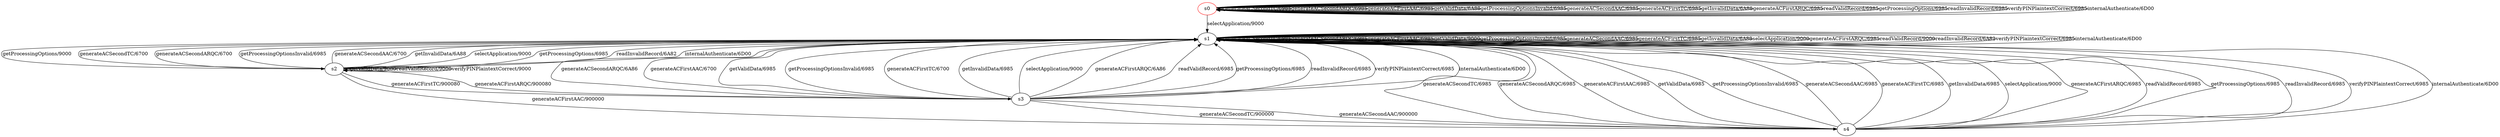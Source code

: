 digraph G {
label=""
s0 [color="red"]
s1
s2
s3
s4
s0 [label="s0"];
s0 -> s0[label="generateACSecondTC/6985"]
s0 -> s0[label="generateACSecondARQC/6985"]
s0 -> s0[label="generateACFirstAAC/6985"]
s0 -> s0[label="getValidData/6A88"]
s0 -> s0[label="getProcessingOptionsInvalid/6985"]
s0 -> s0[label="generateACSecondAAC/6985"]
s0 -> s0[label="generateACFirstTC/6985"]
s0 -> s0[label="getInvalidData/6A88"]
s0 -> s1[label="selectApplication/9000"]
s0 -> s0[label="generateACFirstARQC/6985"]
s0 -> s0[label="readValidRecord/6985"]
s0 -> s0[label="getProcessingOptions/6985"]
s0 -> s0[label="readInvalidRecord/6985"]
s0 -> s0[label="verifyPINPlaintextCorrect/6985"]
s0 -> s0[label="internalAuthenticate/6D00"]
s1 [label="s1"];
s1 -> s1[label="generateACSecondTC/6985"]
s1 -> s1[label="generateACSecondARQC/6985"]
s1 -> s1[label="generateACFirstAAC/6985"]
s1 -> s1[label="getValidData/9000"]
s1 -> s1[label="getProcessingOptionsInvalid/6985"]
s1 -> s1[label="generateACSecondAAC/6985"]
s1 -> s1[label="generateACFirstTC/6985"]
s1 -> s1[label="getInvalidData/6A88"]
s1 -> s1[label="selectApplication/9000"]
s1 -> s1[label="generateACFirstARQC/6985"]
s1 -> s1[label="readValidRecord/9000"]
s1 -> s2[label="getProcessingOptions/9000"]
s1 -> s1[label="readInvalidRecord/6A82"]
s1 -> s1[label="verifyPINPlaintextCorrect/6985"]
s1 -> s1[label="internalAuthenticate/6D00"]
s2 [label="s2"];
s2 -> s1[label="generateACSecondTC/6700"]
s2 -> s1[label="generateACSecondARQC/6700"]
s2 -> s4[label="generateACFirstAAC/900000"]
s2 -> s2[label="getValidData/9000"]
s2 -> s1[label="getProcessingOptionsInvalid/6985"]
s2 -> s1[label="generateACSecondAAC/6700"]
s2 -> s3[label="generateACFirstTC/900080"]
s2 -> s1[label="getInvalidData/6A88"]
s2 -> s1[label="selectApplication/9000"]
s2 -> s3[label="generateACFirstARQC/900080"]
s2 -> s2[label="readValidRecord/9000"]
s2 -> s1[label="getProcessingOptions/6985"]
s2 -> s1[label="readInvalidRecord/6A82"]
s2 -> s2[label="verifyPINPlaintextCorrect/9000"]
s2 -> s1[label="internalAuthenticate/6D00"]
s3 [label="s3"];
s3 -> s4[label="generateACSecondTC/900000"]
s3 -> s1[label="generateACSecondARQC/6A86"]
s3 -> s1[label="generateACFirstAAC/6700"]
s3 -> s1[label="getValidData/6985"]
s3 -> s1[label="getProcessingOptionsInvalid/6985"]
s3 -> s4[label="generateACSecondAAC/900000"]
s3 -> s1[label="generateACFirstTC/6700"]
s3 -> s1[label="getInvalidData/6985"]
s3 -> s1[label="selectApplication/9000"]
s3 -> s1[label="generateACFirstARQC/6A86"]
s3 -> s1[label="readValidRecord/6985"]
s3 -> s1[label="getProcessingOptions/6985"]
s3 -> s1[label="readInvalidRecord/6985"]
s3 -> s1[label="verifyPINPlaintextCorrect/6985"]
s3 -> s1[label="internalAuthenticate/6D00"]
s4 [label="s4"];
s4 -> s1[label="generateACSecondTC/6985"]
s4 -> s1[label="generateACSecondARQC/6985"]
s4 -> s1[label="generateACFirstAAC/6985"]
s4 -> s1[label="getValidData/6985"]
s4 -> s1[label="getProcessingOptionsInvalid/6985"]
s4 -> s1[label="generateACSecondAAC/6985"]
s4 -> s1[label="generateACFirstTC/6985"]
s4 -> s1[label="getInvalidData/6985"]
s4 -> s1[label="selectApplication/9000"]
s4 -> s1[label="generateACFirstARQC/6985"]
s4 -> s1[label="readValidRecord/6985"]
s4 -> s1[label="getProcessingOptions/6985"]
s4 -> s1[label="readInvalidRecord/6985"]
s4 -> s1[label="verifyPINPlaintextCorrect/6985"]
s4 -> s1[label="internalAuthenticate/6D00"]
}
